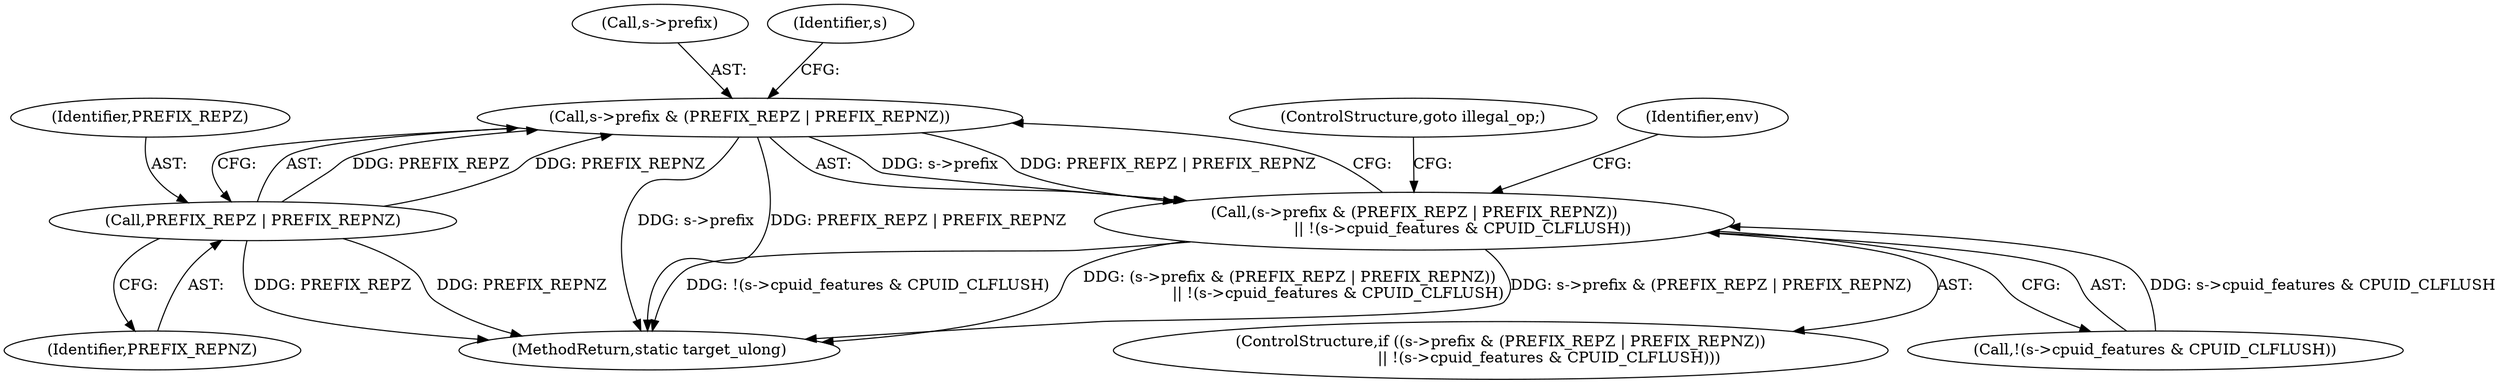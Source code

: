 digraph "0_qemu_30663fd26c0307e414622c7a8607fbc04f92ec14@pointer" {
"1011471" [label="(Call,s->prefix & (PREFIX_REPZ | PREFIX_REPNZ))"];
"1011475" [label="(Call,PREFIX_REPZ | PREFIX_REPNZ)"];
"1011470" [label="(Call,(s->prefix & (PREFIX_REPZ | PREFIX_REPNZ))\n                    || !(s->cpuid_features & CPUID_CLFLUSH))"];
"1011477" [label="(Identifier,PREFIX_REPNZ)"];
"1011469" [label="(ControlStructure,if ((s->prefix & (PREFIX_REPZ | PREFIX_REPNZ))\n                    || !(s->cpuid_features & CPUID_CLFLUSH)))"];
"1011472" [label="(Call,s->prefix)"];
"1011476" [label="(Identifier,PREFIX_REPZ)"];
"1011840" [label="(MethodReturn,static target_ulong)"];
"1011478" [label="(Call,!(s->cpuid_features & CPUID_CLFLUSH))"];
"1011481" [label="(Identifier,s)"];
"1011475" [label="(Call,PREFIX_REPZ | PREFIX_REPNZ)"];
"1011485" [label="(ControlStructure,goto illegal_op;)"];
"1011487" [label="(Identifier,env)"];
"1011470" [label="(Call,(s->prefix & (PREFIX_REPZ | PREFIX_REPNZ))\n                    || !(s->cpuid_features & CPUID_CLFLUSH))"];
"1011471" [label="(Call,s->prefix & (PREFIX_REPZ | PREFIX_REPNZ))"];
"1011471" -> "1011470"  [label="AST: "];
"1011471" -> "1011475"  [label="CFG: "];
"1011472" -> "1011471"  [label="AST: "];
"1011475" -> "1011471"  [label="AST: "];
"1011481" -> "1011471"  [label="CFG: "];
"1011470" -> "1011471"  [label="CFG: "];
"1011471" -> "1011840"  [label="DDG: s->prefix"];
"1011471" -> "1011840"  [label="DDG: PREFIX_REPZ | PREFIX_REPNZ"];
"1011471" -> "1011470"  [label="DDG: s->prefix"];
"1011471" -> "1011470"  [label="DDG: PREFIX_REPZ | PREFIX_REPNZ"];
"1011475" -> "1011471"  [label="DDG: PREFIX_REPZ"];
"1011475" -> "1011471"  [label="DDG: PREFIX_REPNZ"];
"1011475" -> "1011477"  [label="CFG: "];
"1011476" -> "1011475"  [label="AST: "];
"1011477" -> "1011475"  [label="AST: "];
"1011475" -> "1011840"  [label="DDG: PREFIX_REPZ"];
"1011475" -> "1011840"  [label="DDG: PREFIX_REPNZ"];
"1011470" -> "1011469"  [label="AST: "];
"1011470" -> "1011478"  [label="CFG: "];
"1011478" -> "1011470"  [label="AST: "];
"1011485" -> "1011470"  [label="CFG: "];
"1011487" -> "1011470"  [label="CFG: "];
"1011470" -> "1011840"  [label="DDG: !(s->cpuid_features & CPUID_CLFLUSH)"];
"1011470" -> "1011840"  [label="DDG: (s->prefix & (PREFIX_REPZ | PREFIX_REPNZ))\n                    || !(s->cpuid_features & CPUID_CLFLUSH)"];
"1011470" -> "1011840"  [label="DDG: s->prefix & (PREFIX_REPZ | PREFIX_REPNZ)"];
"1011478" -> "1011470"  [label="DDG: s->cpuid_features & CPUID_CLFLUSH"];
}
